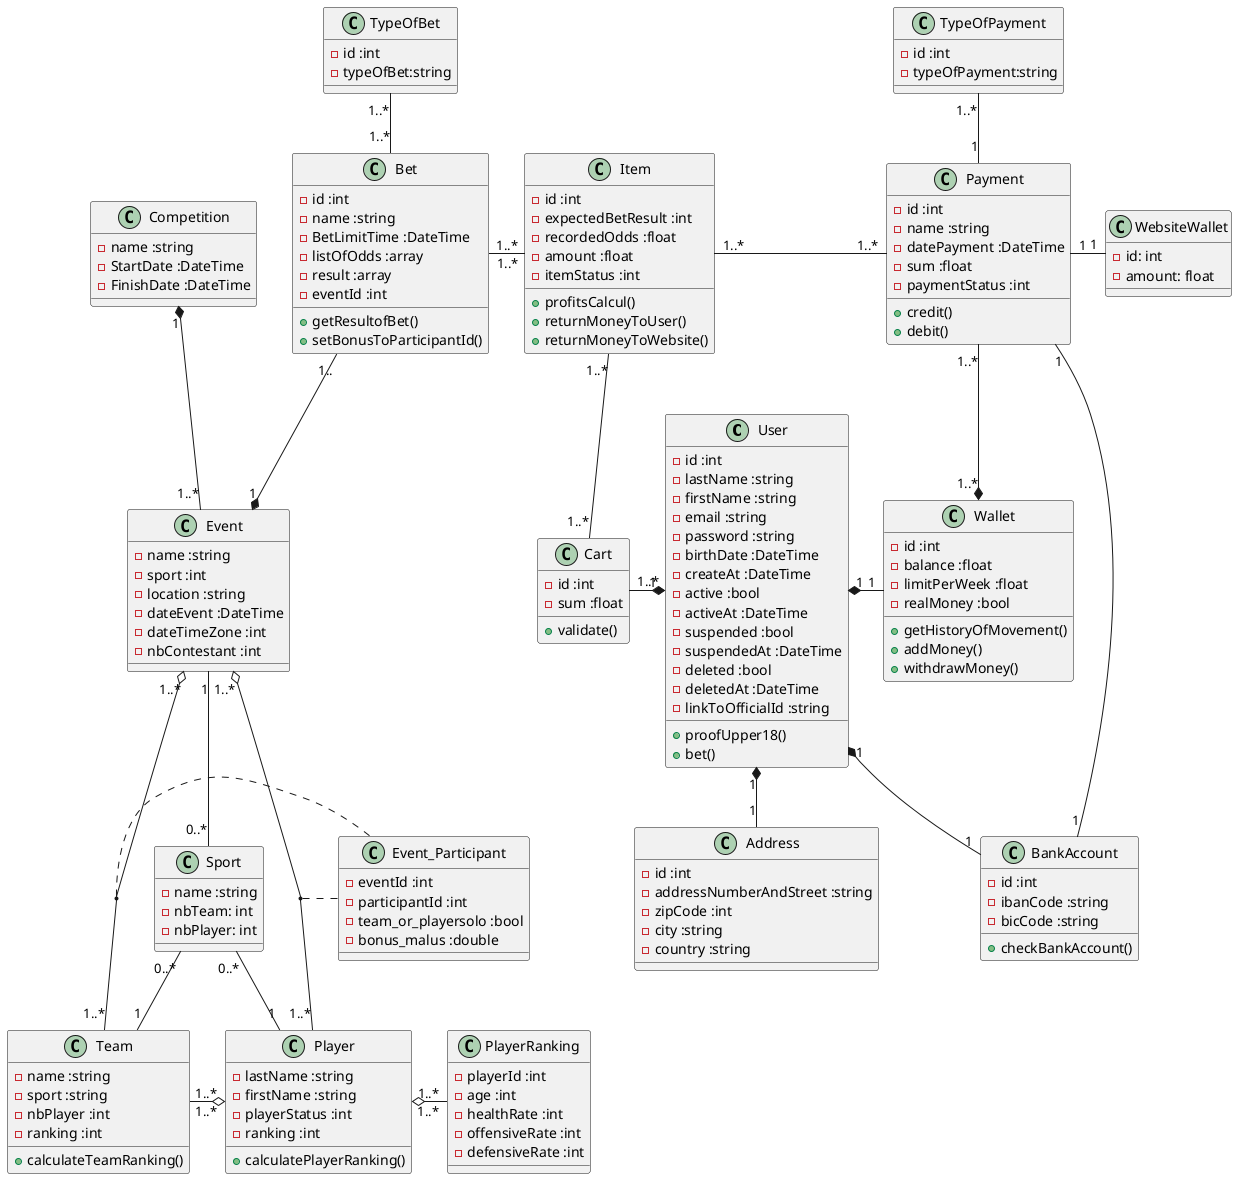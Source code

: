 @startuml parisportif

class User {
    - id :int
    - lastName :string
    - firstName :string
    - email :string
    - password :string
    - birthDate :DateTime
    - createAt :DateTime
    - active :bool
    - activeAt :DateTime
    - suspended :bool
    - suspendedAt :DateTime
    - deleted :bool
    - deletedAt :DateTime
    - linkToOfficialId :string

    + proofUpper18()
    + bet()
}

class Address {
    - id :int
    - addressNumberAndStreet :string
    - zipCode :int
    - city :string
    - country :string
}

class Wallet {
    - id :int
    - balance :float
    - limitPerWeek :float
    - realMoney :bool
    
    + getHistoryOfMovement()
    + addMoney()
    + withdrawMoney()
}

class BankAccount {
    - id :int
    - ibanCode :string
    - bicCode :string

    + checkBankAccount()
}

class WebsiteWallet {
    - id: int
    - amount: float
}

class Cart {
    - id :int
    - sum :float

    + validate()
}

class Item {
    - id :int
    - expectedBetResult :int
    - recordedOdds :float
    - amount :float
    - itemStatus :int

    + profitsCalcul()
    + returnMoneyToUser()
    + returnMoneyToWebsite()
}


class Bet {
    - id :int
    - name :string
    - BetLimitTime :DateTime
    - listOfOdds :array
    - result :array
    - eventId :int

    + getResultofBet()
    + setBonusToParticipantId()
}

class TypeOfBet {
    - id :int
    - typeOfBet:string
}


class Payment {
    - id :int
    - name :string
    - datePayment :DateTime
    - sum :float
    - paymentStatus :int

    + credit()
    + debit()
}

class TypeOfPayment {
    - id :int
    - typeOfPayment:string

}

class Event {
    - name :string
    - sport :int
    - location :string
    - dateEvent :DateTime
    - dateTimeZone :int
    - nbContestant :int
}


class Sport {
    - name :string
    - nbTeam: int
    - nbPlayer: int
}


class Event_Participant {
    - eventId :int
    - participantId :int
    - team_or_playersolo :bool
    - bonus_malus :double

}

class Team {
    - name :string
    - sport :string
    - nbPlayer :int
    - ranking :int

    + calculateTeamRanking()
}

class Player {
    - lastName :string
    - firstName :string
    - playerStatus :int
    - ranking :int

    + calculatePlayerRanking()
}

class PlayerRanking {
    - playerId :int
    - age :int
    - healthRate :int
    - offensiveRate :int
    - defensiveRate :int

}

class Competition {
    - name :string
    - StartDate :DateTime
    - FinishDate :DateTime

}

User "1" *-- "1" Address
User "1" *-right- "1" Wallet
User "1" *-left- "1..*" Cart
User "1" *-- "1" BankAccount

Payment "1..*" -down-* "1..*" Wallet
Payment "1" -- "1" BankAccount
Payment "1" -right- "1" WebsiteWallet
Payment "1" -up- "1..*" TypeOfPayment

Cart "1..*" -up- "1..*" Item
Item "1..*" -left- "1..*" Bet

Item "1..*" -right- "1..*" Payment
Bet "1..*" -up- "1..*" TypeOfBet

Event "1" *-up- "1.." Bet
Event "1..*" -up-* "1" Competition
Event "1" -- "0..*" Sport
Team "1" -up- "0..*" Sport


Event "1..*" o-- "1..*" Team
(Event, Team) .. Event_Participant
Event "1..*" o-- "1..*" Player
(Event, Player) .left. Event_Participant

Player "1..*" o-left- "1..*" Team
Player "1..*" o-right- "1..*" PlayerRanking
Player "1" -up- "0..*" Sport


@enduml


